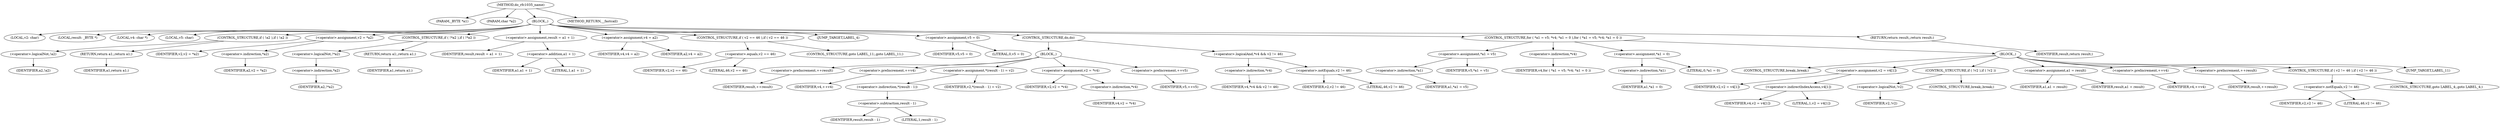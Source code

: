 digraph do_rfc1035_name {  
"1000105" [label = "(METHOD,do_rfc1035_name)" ]
"1000106" [label = "(PARAM,_BYTE *a1)" ]
"1000107" [label = "(PARAM,char *a2)" ]
"1000108" [label = "(BLOCK,,)" ]
"1000109" [label = "(LOCAL,v2: char)" ]
"1000110" [label = "(LOCAL,result: _BYTE *)" ]
"1000111" [label = "(LOCAL,v4: char *)" ]
"1000112" [label = "(LOCAL,v5: char)" ]
"1000113" [label = "(CONTROL_STRUCTURE,if ( !a2 ),if ( !a2 ))" ]
"1000114" [label = "(<operator>.logicalNot,!a2)" ]
"1000115" [label = "(IDENTIFIER,a2,!a2)" ]
"1000116" [label = "(RETURN,return a1;,return a1;)" ]
"1000117" [label = "(IDENTIFIER,a1,return a1;)" ]
"1000118" [label = "(<operator>.assignment,v2 = *a2)" ]
"1000119" [label = "(IDENTIFIER,v2,v2 = *a2)" ]
"1000120" [label = "(<operator>.indirection,*a2)" ]
"1000121" [label = "(IDENTIFIER,a2,v2 = *a2)" ]
"1000122" [label = "(CONTROL_STRUCTURE,if ( !*a2 ),if ( !*a2 ))" ]
"1000123" [label = "(<operator>.logicalNot,!*a2)" ]
"1000124" [label = "(<operator>.indirection,*a2)" ]
"1000125" [label = "(IDENTIFIER,a2,!*a2)" ]
"1000126" [label = "(RETURN,return a1;,return a1;)" ]
"1000127" [label = "(IDENTIFIER,a1,return a1;)" ]
"1000128" [label = "(<operator>.assignment,result = a1 + 1)" ]
"1000129" [label = "(IDENTIFIER,result,result = a1 + 1)" ]
"1000130" [label = "(<operator>.addition,a1 + 1)" ]
"1000131" [label = "(IDENTIFIER,a1,a1 + 1)" ]
"1000132" [label = "(LITERAL,1,a1 + 1)" ]
"1000133" [label = "(<operator>.assignment,v4 = a2)" ]
"1000134" [label = "(IDENTIFIER,v4,v4 = a2)" ]
"1000135" [label = "(IDENTIFIER,a2,v4 = a2)" ]
"1000136" [label = "(CONTROL_STRUCTURE,if ( v2 == 46 ),if ( v2 == 46 ))" ]
"1000137" [label = "(<operator>.equals,v2 == 46)" ]
"1000138" [label = "(IDENTIFIER,v2,v2 == 46)" ]
"1000139" [label = "(LITERAL,46,v2 == 46)" ]
"1000140" [label = "(CONTROL_STRUCTURE,goto LABEL_11;,goto LABEL_11;)" ]
"1000141" [label = "(JUMP_TARGET,LABEL_4)" ]
"1000142" [label = "(<operator>.assignment,v5 = 0)" ]
"1000143" [label = "(IDENTIFIER,v5,v5 = 0)" ]
"1000144" [label = "(LITERAL,0,v5 = 0)" ]
"1000145" [label = "(CONTROL_STRUCTURE,do,do)" ]
"1000146" [label = "(BLOCK,,)" ]
"1000147" [label = "(<operator>.preIncrement,++result)" ]
"1000148" [label = "(IDENTIFIER,result,++result)" ]
"1000149" [label = "(<operator>.preIncrement,++v4)" ]
"1000150" [label = "(IDENTIFIER,v4,++v4)" ]
"1000151" [label = "(<operator>.assignment,*(result - 1) = v2)" ]
"1000152" [label = "(<operator>.indirection,*(result - 1))" ]
"1000153" [label = "(<operator>.subtraction,result - 1)" ]
"1000154" [label = "(IDENTIFIER,result,result - 1)" ]
"1000155" [label = "(LITERAL,1,result - 1)" ]
"1000156" [label = "(IDENTIFIER,v2,*(result - 1) = v2)" ]
"1000157" [label = "(<operator>.assignment,v2 = *v4)" ]
"1000158" [label = "(IDENTIFIER,v2,v2 = *v4)" ]
"1000159" [label = "(<operator>.indirection,*v4)" ]
"1000160" [label = "(IDENTIFIER,v4,v2 = *v4)" ]
"1000161" [label = "(<operator>.preIncrement,++v5)" ]
"1000162" [label = "(IDENTIFIER,v5,++v5)" ]
"1000163" [label = "(<operator>.logicalAnd,*v4 && v2 != 46)" ]
"1000164" [label = "(<operator>.indirection,*v4)" ]
"1000165" [label = "(IDENTIFIER,v4,*v4 && v2 != 46)" ]
"1000166" [label = "(<operator>.notEquals,v2 != 46)" ]
"1000167" [label = "(IDENTIFIER,v2,v2 != 46)" ]
"1000168" [label = "(LITERAL,46,v2 != 46)" ]
"1000169" [label = "(CONTROL_STRUCTURE,for ( *a1 = v5; *v4; *a1 = 0 ),for ( *a1 = v5; *v4; *a1 = 0 ))" ]
"1000170" [label = "(<operator>.assignment,*a1 = v5)" ]
"1000171" [label = "(<operator>.indirection,*a1)" ]
"1000172" [label = "(IDENTIFIER,a1,*a1 = v5)" ]
"1000173" [label = "(IDENTIFIER,v5,*a1 = v5)" ]
"1000174" [label = "(<operator>.indirection,*v4)" ]
"1000175" [label = "(IDENTIFIER,v4,for ( *a1 = v5; *v4; *a1 = 0 ))" ]
"1000176" [label = "(<operator>.assignment,*a1 = 0)" ]
"1000177" [label = "(<operator>.indirection,*a1)" ]
"1000178" [label = "(IDENTIFIER,a1,*a1 = 0)" ]
"1000179" [label = "(LITERAL,0,*a1 = 0)" ]
"1000180" [label = "(BLOCK,,)" ]
"1000181" [label = "(CONTROL_STRUCTURE,break;,break;)" ]
"1000182" [label = "(<operator>.assignment,v2 = v4[1])" ]
"1000183" [label = "(IDENTIFIER,v2,v2 = v4[1])" ]
"1000184" [label = "(<operator>.indirectIndexAccess,v4[1])" ]
"1000185" [label = "(IDENTIFIER,v4,v2 = v4[1])" ]
"1000186" [label = "(LITERAL,1,v2 = v4[1])" ]
"1000187" [label = "(CONTROL_STRUCTURE,if ( !v2 ),if ( !v2 ))" ]
"1000188" [label = "(<operator>.logicalNot,!v2)" ]
"1000189" [label = "(IDENTIFIER,v2,!v2)" ]
"1000190" [label = "(CONTROL_STRUCTURE,break;,break;)" ]
"1000191" [label = "(<operator>.assignment,a1 = result)" ]
"1000192" [label = "(IDENTIFIER,a1,a1 = result)" ]
"1000193" [label = "(IDENTIFIER,result,a1 = result)" ]
"1000194" [label = "(<operator>.preIncrement,++v4)" ]
"1000195" [label = "(IDENTIFIER,v4,++v4)" ]
"1000196" [label = "(<operator>.preIncrement,++result)" ]
"1000197" [label = "(IDENTIFIER,result,++result)" ]
"1000198" [label = "(CONTROL_STRUCTURE,if ( v2 != 46 ),if ( v2 != 46 ))" ]
"1000199" [label = "(<operator>.notEquals,v2 != 46)" ]
"1000200" [label = "(IDENTIFIER,v2,v2 != 46)" ]
"1000201" [label = "(LITERAL,46,v2 != 46)" ]
"1000202" [label = "(CONTROL_STRUCTURE,goto LABEL_4;,goto LABEL_4;)" ]
"1000203" [label = "(JUMP_TARGET,LABEL_11)" ]
"1000204" [label = "(RETURN,return result;,return result;)" ]
"1000205" [label = "(IDENTIFIER,result,return result;)" ]
"1000206" [label = "(METHOD_RETURN,__fastcall)" ]
  "1000105" -> "1000106" 
  "1000105" -> "1000107" 
  "1000105" -> "1000108" 
  "1000105" -> "1000206" 
  "1000108" -> "1000109" 
  "1000108" -> "1000110" 
  "1000108" -> "1000111" 
  "1000108" -> "1000112" 
  "1000108" -> "1000113" 
  "1000108" -> "1000118" 
  "1000108" -> "1000122" 
  "1000108" -> "1000128" 
  "1000108" -> "1000133" 
  "1000108" -> "1000136" 
  "1000108" -> "1000141" 
  "1000108" -> "1000142" 
  "1000108" -> "1000145" 
  "1000108" -> "1000169" 
  "1000108" -> "1000204" 
  "1000113" -> "1000114" 
  "1000113" -> "1000116" 
  "1000114" -> "1000115" 
  "1000116" -> "1000117" 
  "1000118" -> "1000119" 
  "1000118" -> "1000120" 
  "1000120" -> "1000121" 
  "1000122" -> "1000123" 
  "1000122" -> "1000126" 
  "1000123" -> "1000124" 
  "1000124" -> "1000125" 
  "1000126" -> "1000127" 
  "1000128" -> "1000129" 
  "1000128" -> "1000130" 
  "1000130" -> "1000131" 
  "1000130" -> "1000132" 
  "1000133" -> "1000134" 
  "1000133" -> "1000135" 
  "1000136" -> "1000137" 
  "1000136" -> "1000140" 
  "1000137" -> "1000138" 
  "1000137" -> "1000139" 
  "1000142" -> "1000143" 
  "1000142" -> "1000144" 
  "1000145" -> "1000146" 
  "1000145" -> "1000163" 
  "1000146" -> "1000147" 
  "1000146" -> "1000149" 
  "1000146" -> "1000151" 
  "1000146" -> "1000157" 
  "1000146" -> "1000161" 
  "1000147" -> "1000148" 
  "1000149" -> "1000150" 
  "1000151" -> "1000152" 
  "1000151" -> "1000156" 
  "1000152" -> "1000153" 
  "1000153" -> "1000154" 
  "1000153" -> "1000155" 
  "1000157" -> "1000158" 
  "1000157" -> "1000159" 
  "1000159" -> "1000160" 
  "1000161" -> "1000162" 
  "1000163" -> "1000164" 
  "1000163" -> "1000166" 
  "1000164" -> "1000165" 
  "1000166" -> "1000167" 
  "1000166" -> "1000168" 
  "1000169" -> "1000170" 
  "1000169" -> "1000174" 
  "1000169" -> "1000176" 
  "1000169" -> "1000180" 
  "1000170" -> "1000171" 
  "1000170" -> "1000173" 
  "1000171" -> "1000172" 
  "1000174" -> "1000175" 
  "1000176" -> "1000177" 
  "1000176" -> "1000179" 
  "1000177" -> "1000178" 
  "1000180" -> "1000181" 
  "1000180" -> "1000182" 
  "1000180" -> "1000187" 
  "1000180" -> "1000191" 
  "1000180" -> "1000194" 
  "1000180" -> "1000196" 
  "1000180" -> "1000198" 
  "1000180" -> "1000203" 
  "1000182" -> "1000183" 
  "1000182" -> "1000184" 
  "1000184" -> "1000185" 
  "1000184" -> "1000186" 
  "1000187" -> "1000188" 
  "1000187" -> "1000190" 
  "1000188" -> "1000189" 
  "1000191" -> "1000192" 
  "1000191" -> "1000193" 
  "1000194" -> "1000195" 
  "1000196" -> "1000197" 
  "1000198" -> "1000199" 
  "1000198" -> "1000202" 
  "1000199" -> "1000200" 
  "1000199" -> "1000201" 
  "1000204" -> "1000205" 
}
